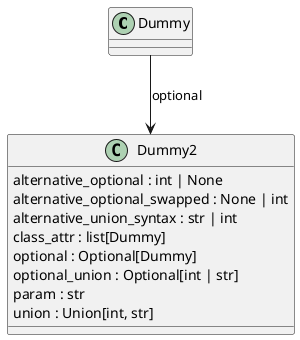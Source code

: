 @startuml classes
set namespaceSeparator none
class "Dummy" as attributes_annotation.Dummy {
}
class "Dummy2" as attributes_annotation.Dummy2 {
  alternative_optional : int | None
  alternative_optional_swapped : None | int
  alternative_union_syntax : str | int
  class_attr : list[Dummy]
  optional : Optional[Dummy]
  optional_union : Optional[int | str]
  param : str
  union : Union[int, str]
}
attributes_annotation.Dummy --> attributes_annotation.Dummy2 : optional
@enduml
